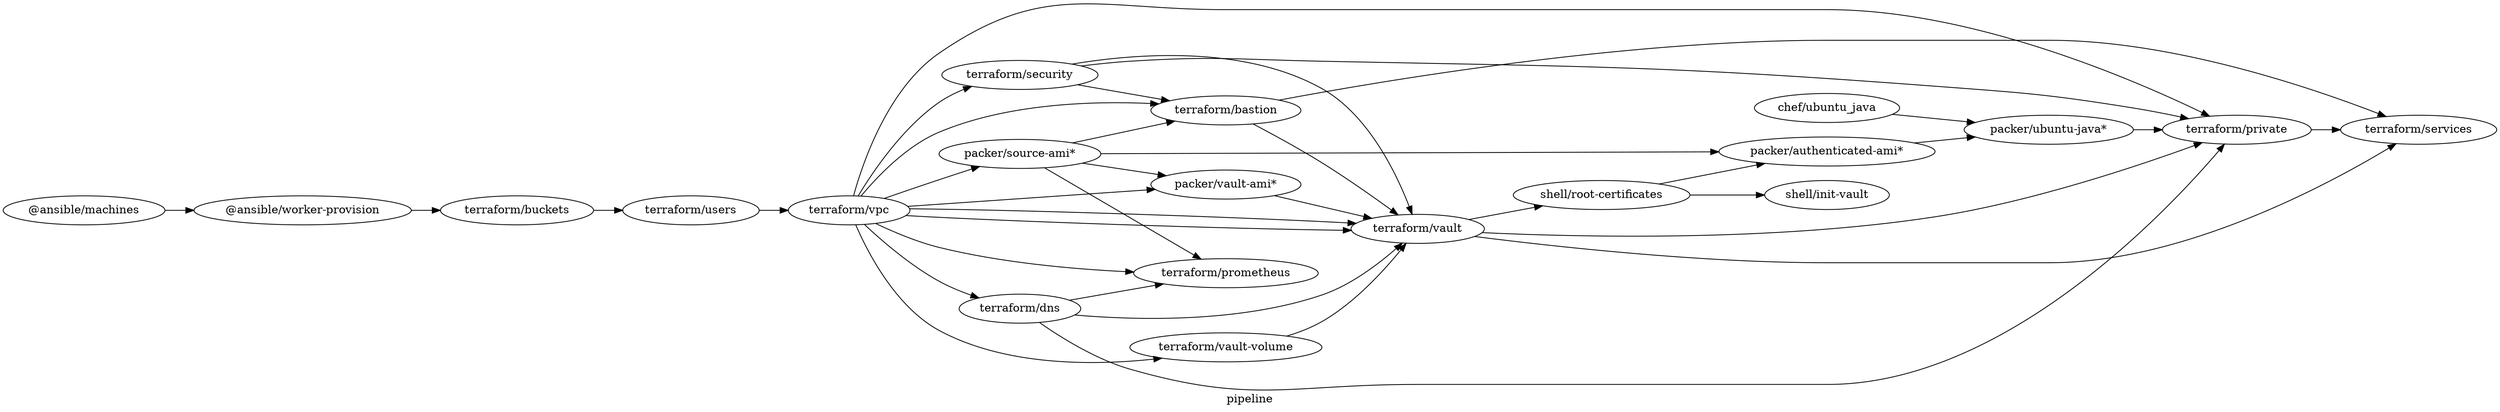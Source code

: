digraph G {
  label="pipeline";
  rankdir=LR;

/* List your components */
"@ansible/machines";
"@ansible/worker-provision";
"terraform/buckets";
"chef/ubuntu_java";
"packer/source-ami*";
"packer/ubuntu-java*";
"terraform/vpc";
"terraform/users";
"terraform/bastion";
 "terraform/private";

 /*
"terraform/repository";
"terraform/repository-volume";
*/

"packer/vault-ami*";
"terraform/vault";
"terraform/security";
"terraform/services";
"terraform/dns";
"shell/root-certificates";
"packer/authenticated-ami*";

/*
"terraform/vpc" -> "terraform/repository-volume";
"terraform/repository-volume" -> "terraform/repository";
*/
/*
"terraform/repository" -> "terraform/bastion";
"terraform/vpc" -> "terraform/repository";
*/

"packer/source-ami*" -> "terraform/prometheus";
"terraform/vpc" -> "terraform/prometheus";


/* "terraform/elasticsearch"; */

/* List dependencies */
"@ansible/machines" -> "@ansible/worker-provision"
"@ansible/worker-provision" -> "terraform/buckets"
"packer/source-ami*" -> "terraform/bastion";
"terraform/vpc" -> "terraform/vault";

"terraform/vpc" -> "terraform/dns";
 "terraform/vault" -> "terraform/private";


"terraform/vault" -> "terraform/services";
"terraform/bastion" -> "terraform/services";
"terraform/private" -> "terraform/services";

"terraform/vpc" -> "terraform/vault-volume";
"terraform/vpc" -> "packer/source-ami*";

"terraform/vpc" -> "packer/vault-ami*";
"packer/vault-ami*" -> "terraform/vault";

"terraform/vault-volume" -> "terraform/vault";

"packer/source-ami*" -> "packer/vault-ami*";

 "terraform/dns" -> "terraform/private";
 "terraform/dns" -> "terraform/vault";

"terraform/security" -> "terraform/vault"
"terraform/vpc" -> "terraform/vault";

"terraform/security" -> "terraform/bastion";
 "terraform/security" -> "terraform/private";
"terraform/vpc" -> "terraform/security";

"chef/ubuntu_java" -> "packer/ubuntu-java*";

"terraform/users" -> "terraform/vpc"

"terraform/vpc" ->"terraform/private";

"terraform/vpc" -> "terraform/bastion";
"terraform/vault" -> "shell/root-certificates";
"terraform/bastion" -> "terraform/vault";

"shell/root-certificates" -> "packer/authenticated-ami*";

"packer/ubuntu-java*" -> "terraform/private";

"packer/source-ami*" -> "packer/authenticated-ami*";
"packer/authenticated-ami*" -> "packer/ubuntu-java*";

"shell/root-certificates" -> "shell/init-vault";

 "terraform/dns" -> "terraform/prometheus";
 "terraform/buckets" -> "terraform/users";
}

